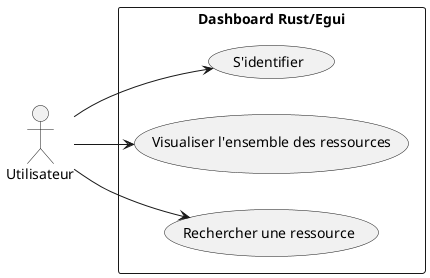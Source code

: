 @startuml
left to right direction
actor "Utilisateur" as user
rectangle "Dashboard Rust/Egui" {
  usecase "S'identifier" as UC1
  usecase "Visualiser l'ensemble des ressources" as UC2
  usecase "Rechercher une ressource" as UC3
}
user --> UC1
user --> UC2
user --> UC3
@enduml
